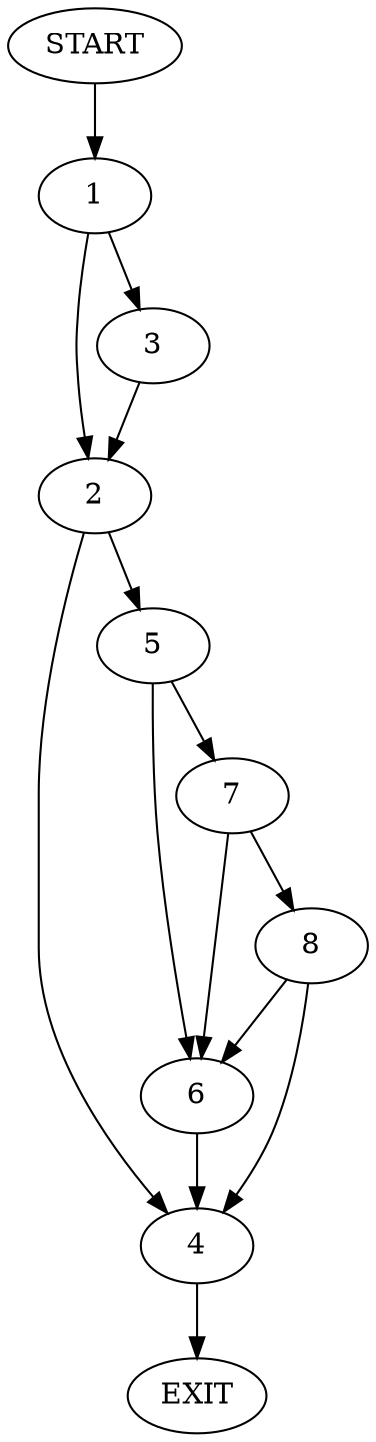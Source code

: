 digraph {
0 [label="START"]
9 [label="EXIT"]
0 -> 1
1 -> 2
1 -> 3
2 -> 4
2 -> 5
3 -> 2
5 -> 6
5 -> 7
4 -> 9
7 -> 8
7 -> 6
6 -> 4
8 -> 4
8 -> 6
}

